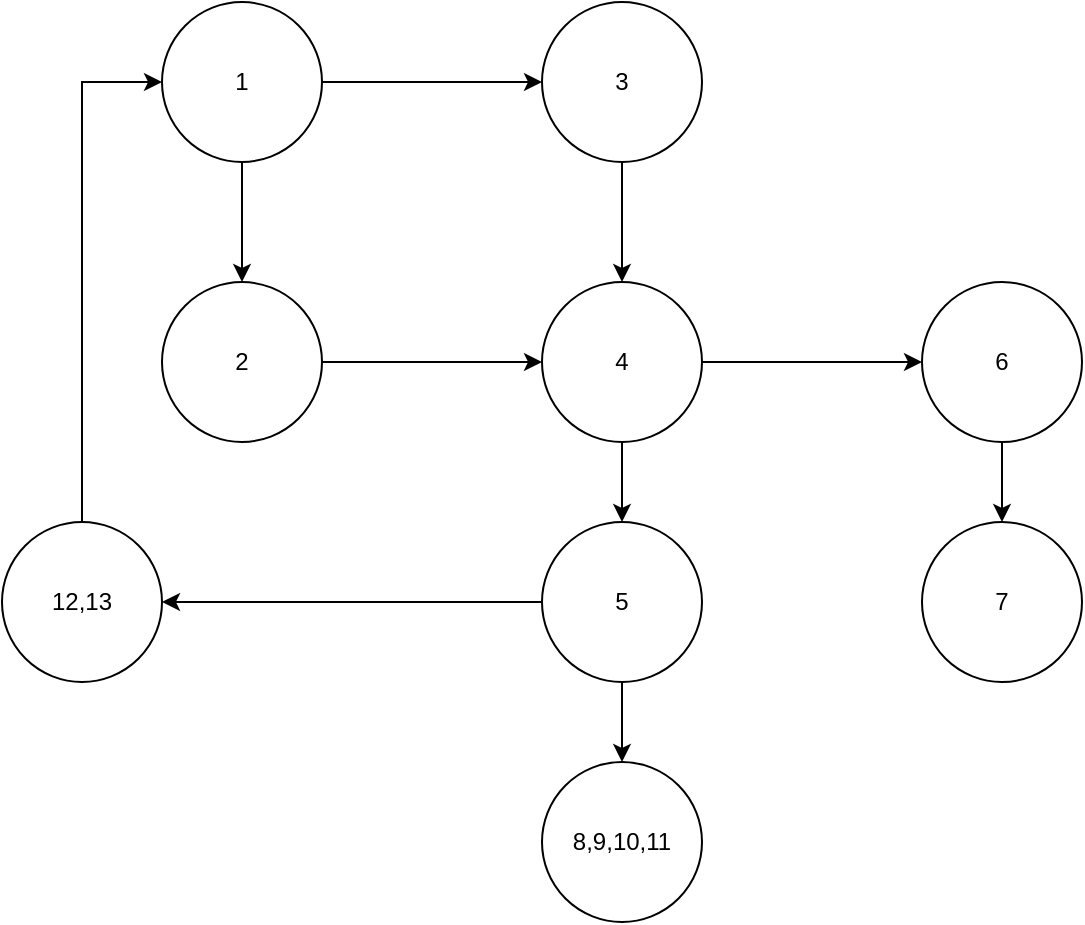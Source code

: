 <mxfile version="14.6.6" type="github">
  <diagram id="5J03Mtii3BxHRsXuewLy" name="Page-1">
    <mxGraphModel dx="1355" dy="743" grid="1" gridSize="10" guides="1" tooltips="1" connect="1" arrows="1" fold="1" page="1" pageScale="1" pageWidth="850" pageHeight="1100" math="0" shadow="0">
      <root>
        <mxCell id="0" />
        <mxCell id="1" parent="0" />
        <mxCell id="m6X-4Q9BF1POl7Cd6DDW-10" value="" style="edgeStyle=orthogonalEdgeStyle;rounded=0;orthogonalLoop=1;jettySize=auto;html=1;" edge="1" parent="1" source="m6X-4Q9BF1POl7Cd6DDW-1" target="m6X-4Q9BF1POl7Cd6DDW-2">
          <mxGeometry relative="1" as="geometry" />
        </mxCell>
        <mxCell id="m6X-4Q9BF1POl7Cd6DDW-12" style="edgeStyle=orthogonalEdgeStyle;rounded=0;orthogonalLoop=1;jettySize=auto;html=1;" edge="1" parent="1" source="m6X-4Q9BF1POl7Cd6DDW-1" target="m6X-4Q9BF1POl7Cd6DDW-4">
          <mxGeometry relative="1" as="geometry" />
        </mxCell>
        <mxCell id="m6X-4Q9BF1POl7Cd6DDW-1" value="1" style="ellipse;whiteSpace=wrap;html=1;aspect=fixed;" vertex="1" parent="1">
          <mxGeometry x="360" y="80" width="80" height="80" as="geometry" />
        </mxCell>
        <mxCell id="m6X-4Q9BF1POl7Cd6DDW-11" style="edgeStyle=orthogonalEdgeStyle;rounded=0;orthogonalLoop=1;jettySize=auto;html=1;" edge="1" parent="1" source="m6X-4Q9BF1POl7Cd6DDW-2" target="m6X-4Q9BF1POl7Cd6DDW-5">
          <mxGeometry relative="1" as="geometry" />
        </mxCell>
        <mxCell id="m6X-4Q9BF1POl7Cd6DDW-2" value="2" style="ellipse;whiteSpace=wrap;html=1;aspect=fixed;" vertex="1" parent="1">
          <mxGeometry x="360" y="220" width="80" height="80" as="geometry" />
        </mxCell>
        <mxCell id="m6X-4Q9BF1POl7Cd6DDW-20" style="edgeStyle=orthogonalEdgeStyle;rounded=0;orthogonalLoop=1;jettySize=auto;html=1;entryX=0;entryY=0.5;entryDx=0;entryDy=0;" edge="1" parent="1" source="m6X-4Q9BF1POl7Cd6DDW-3" target="m6X-4Q9BF1POl7Cd6DDW-1">
          <mxGeometry relative="1" as="geometry" />
        </mxCell>
        <mxCell id="m6X-4Q9BF1POl7Cd6DDW-3" value="12,13" style="ellipse;whiteSpace=wrap;html=1;aspect=fixed;" vertex="1" parent="1">
          <mxGeometry x="280" y="340" width="80" height="80" as="geometry" />
        </mxCell>
        <mxCell id="m6X-4Q9BF1POl7Cd6DDW-13" style="edgeStyle=orthogonalEdgeStyle;rounded=0;orthogonalLoop=1;jettySize=auto;html=1;" edge="1" parent="1" source="m6X-4Q9BF1POl7Cd6DDW-4" target="m6X-4Q9BF1POl7Cd6DDW-5">
          <mxGeometry relative="1" as="geometry" />
        </mxCell>
        <mxCell id="m6X-4Q9BF1POl7Cd6DDW-4" value="3" style="ellipse;whiteSpace=wrap;html=1;aspect=fixed;" vertex="1" parent="1">
          <mxGeometry x="550" y="80" width="80" height="80" as="geometry" />
        </mxCell>
        <mxCell id="m6X-4Q9BF1POl7Cd6DDW-14" style="edgeStyle=orthogonalEdgeStyle;rounded=0;orthogonalLoop=1;jettySize=auto;html=1;entryX=0;entryY=0.5;entryDx=0;entryDy=0;" edge="1" parent="1" source="m6X-4Q9BF1POl7Cd6DDW-5" target="m6X-4Q9BF1POl7Cd6DDW-7">
          <mxGeometry relative="1" as="geometry" />
        </mxCell>
        <mxCell id="m6X-4Q9BF1POl7Cd6DDW-16" style="edgeStyle=orthogonalEdgeStyle;rounded=0;orthogonalLoop=1;jettySize=auto;html=1;" edge="1" parent="1" source="m6X-4Q9BF1POl7Cd6DDW-5" target="m6X-4Q9BF1POl7Cd6DDW-6">
          <mxGeometry relative="1" as="geometry" />
        </mxCell>
        <mxCell id="m6X-4Q9BF1POl7Cd6DDW-5" value="4" style="ellipse;whiteSpace=wrap;html=1;aspect=fixed;" vertex="1" parent="1">
          <mxGeometry x="550" y="220" width="80" height="80" as="geometry" />
        </mxCell>
        <mxCell id="m6X-4Q9BF1POl7Cd6DDW-17" value="" style="edgeStyle=orthogonalEdgeStyle;rounded=0;orthogonalLoop=1;jettySize=auto;html=1;" edge="1" parent="1" source="m6X-4Q9BF1POl7Cd6DDW-6" target="m6X-4Q9BF1POl7Cd6DDW-9">
          <mxGeometry relative="1" as="geometry" />
        </mxCell>
        <mxCell id="m6X-4Q9BF1POl7Cd6DDW-18" value="" style="edgeStyle=orthogonalEdgeStyle;rounded=0;orthogonalLoop=1;jettySize=auto;html=1;" edge="1" parent="1" source="m6X-4Q9BF1POl7Cd6DDW-6" target="m6X-4Q9BF1POl7Cd6DDW-3">
          <mxGeometry relative="1" as="geometry" />
        </mxCell>
        <mxCell id="m6X-4Q9BF1POl7Cd6DDW-6" value="5" style="ellipse;whiteSpace=wrap;html=1;aspect=fixed;" vertex="1" parent="1">
          <mxGeometry x="550" y="340" width="80" height="80" as="geometry" />
        </mxCell>
        <mxCell id="m6X-4Q9BF1POl7Cd6DDW-15" style="edgeStyle=orthogonalEdgeStyle;rounded=0;orthogonalLoop=1;jettySize=auto;html=1;" edge="1" parent="1" source="m6X-4Q9BF1POl7Cd6DDW-7" target="m6X-4Q9BF1POl7Cd6DDW-8">
          <mxGeometry relative="1" as="geometry" />
        </mxCell>
        <mxCell id="m6X-4Q9BF1POl7Cd6DDW-7" value="6" style="ellipse;whiteSpace=wrap;html=1;aspect=fixed;" vertex="1" parent="1">
          <mxGeometry x="740" y="220" width="80" height="80" as="geometry" />
        </mxCell>
        <mxCell id="m6X-4Q9BF1POl7Cd6DDW-8" value="7" style="ellipse;whiteSpace=wrap;html=1;aspect=fixed;" vertex="1" parent="1">
          <mxGeometry x="740" y="340" width="80" height="80" as="geometry" />
        </mxCell>
        <mxCell id="m6X-4Q9BF1POl7Cd6DDW-9" value="8,9,10,11" style="ellipse;whiteSpace=wrap;html=1;aspect=fixed;" vertex="1" parent="1">
          <mxGeometry x="550" y="460" width="80" height="80" as="geometry" />
        </mxCell>
      </root>
    </mxGraphModel>
  </diagram>
</mxfile>
